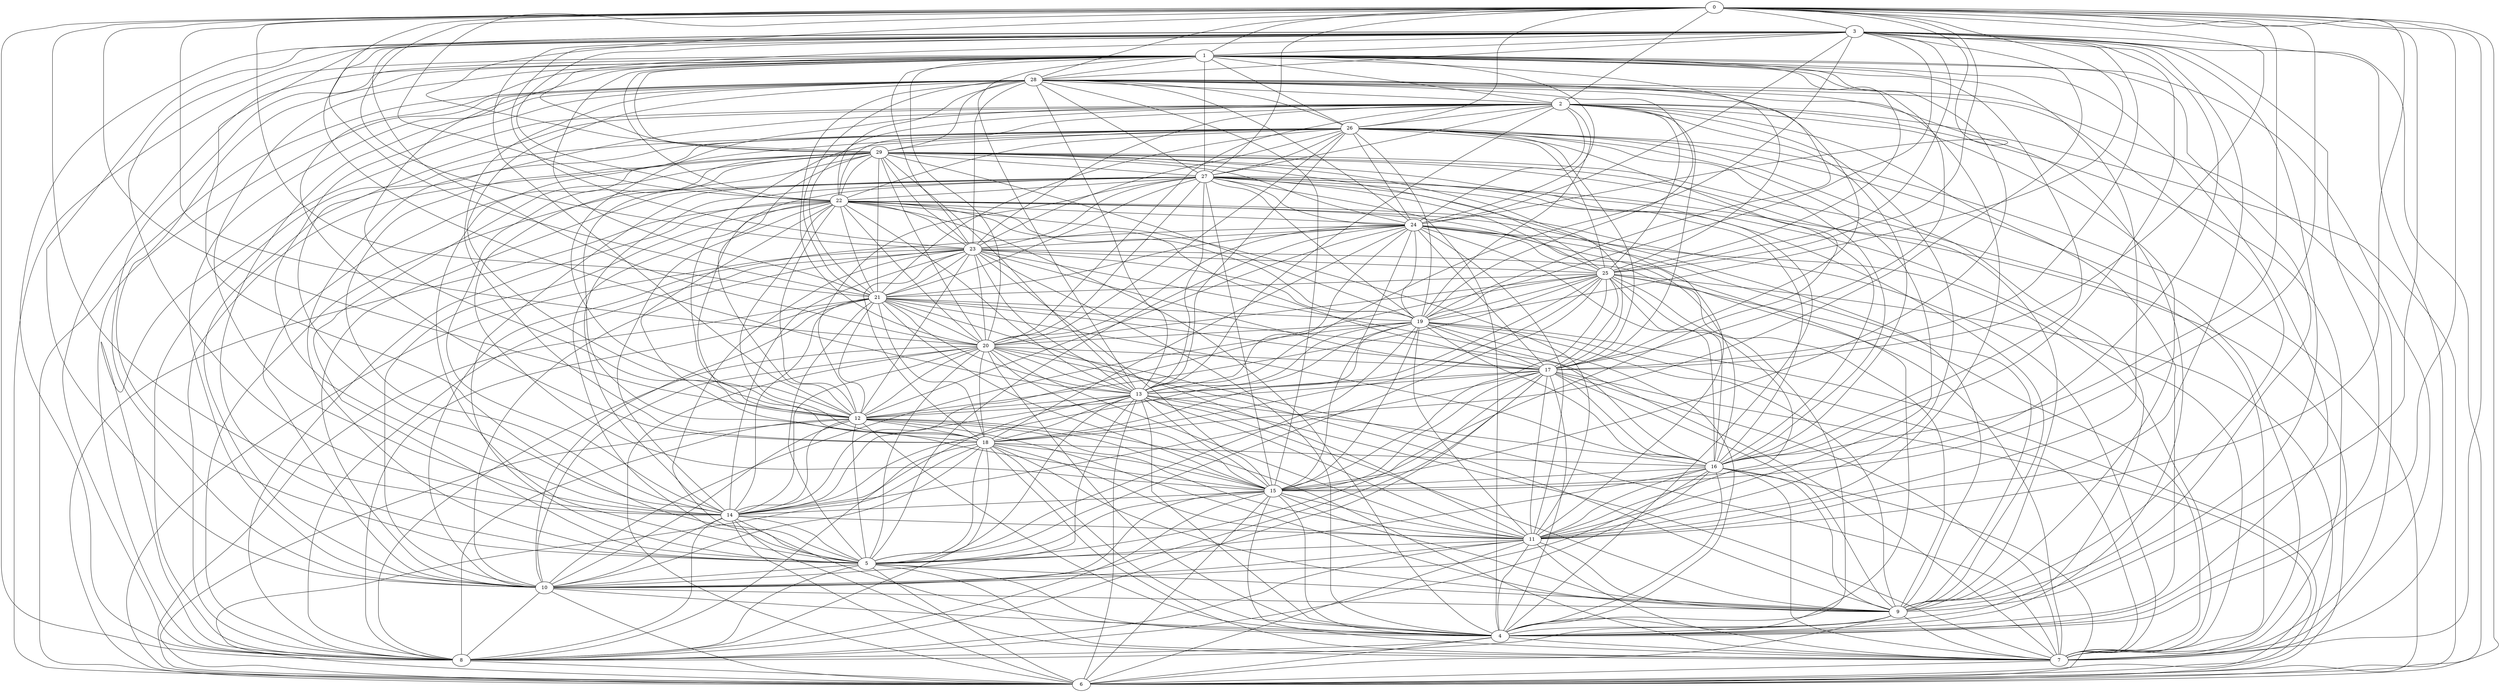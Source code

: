 strict graph G {
0;
1;
2;
3;
4;
5;
6;
7;
8;
9;
10;
11;
12;
13;
14;
15;
16;
17;
18;
19;
20;
21;
22;
23;
24;
25;
26;
27;
28;
29;
15 -- 26;
24 -- 4;
6 -- 16;
12 -- 26;
0 -- 19;
14 -- 11;
14 -- 21;
27 -- 18;
10 -- 3;
21 -- 11;
26 -- 25;
5 -- 21;
8 -- 12;
23 -- 7;
27 -- 14;
20 -- 24;
29 -- 19;
11 -- 25;
0 -- 6;
5 -- 13;
1 -- 7;
17 -- 8;
11 -- 15;
15 -- 7;
17 -- 24;
18 -- 7;
12 -- 15;
9 -- 25;
5 -- 10;
22 -- 3;
24 -- 26;
4 -- 3;
10 -- 6;
20 -- 11;
7 -- 24;
21 -- 19;
2 -- 26;
13 -- 1;
27 -- 2;
8 -- 15;
0 -- 28;
4 -- 10;
21 -- 3;
10 -- 24;
22 -- 28;
6 -- 22;
4 -- 6;
14 -- 19;
4 -- 1;
22 -- 9;
23 -- 10;
20 -- 4;
13 -- 12;
19 -- 28;
28 -- 18;
9 -- 11;
13 -- 22;
0 -- 29;
29 -- 13;
29 -- 27;
2 -- 8;
25 -- 3;
13 -- 27;
14 -- 26;
9 -- 8;
13 -- 4;
6 -- 19;
3 -- 12;
15 -- 1;
10 -- 9;
8 -- 28;
3 -- 14;
11 -- 26;
16 -- 25;
21 -- 22;
25 -- 1;
16 -- 5;
6 -- 25;
12 -- 25;
25 -- 27;
7 -- 26;
10 -- 18;
26 -- 16;
25 -- 14;
25 -- 18;
26 -- 8;
22 -- 26;
8 -- 0;
22 -- 16;
20 -- 5;
12 -- 21;
4 -- 14;
7 -- 17;
14 -- 18;
27 -- 7;
1 -- 24;
12 -- 4;
3 -- 20;
14 -- 2;
24 -- 27;
15 -- 5;
20 -- 13;
12 -- 29;
5 -- 8;
23 -- 29;
1 -- 19;
2 -- 1;
7 -- 11;
4 -- 28;
4 -- 27;
25 -- 2;
29 -- 3;
18 -- 20;
0 -- 27;
3 -- 9;
5 -- 24;
20 -- 1;
20 -- 28;
8 -- 6;
23 -- 25;
6 -- 11;
29 -- 9;
24 -- 16;
15 -- 4;
24 -- 28;
5 -- 4;
11 -- 4;
1 -- 17;
1 -- 14;
29 -- 24;
26 -- 28;
22 -- 15;
2 -- 9;
18 -- 23;
20 -- 17;
5 -- 26;
20 -- 15;
7 -- 16;
8 -- 20;
25 -- 24;
10 -- 11;
9 -- 19;
28 -- 3;
14 -- 13;
5 -- 3;
14 -- 22;
18 -- 29;
29 -- 28;
13 -- 7;
5 -- 18;
17 -- 12;
0 -- 4;
23 -- 3;
3 -- 16;
27 -- 21;
6 -- 2;
29 -- 21;
14 -- 17;
27 -- 9;
9 -- 7;
0 -- 16;
8 -- 29;
3 -- 13;
2 -- 12;
7 -- 22;
21 -- 2;
27 -- 8;
7 -- 2;
23 -- 28;
11 -- 2;
17 -- 19;
25 -- 15;
23 -- 22;
27 -- 12;
1 -- 28;
20 -- 23;
16 -- 11;
26 -- 0;
0 -- 23;
13 -- 23;
26 -- 21;
1 -- 0;
23 -- 27;
14 -- 23;
26 -- 27;
24 -- 3;
2 -- 0;
13 -- 6;
4 -- 8;
24 -- 0;
15 -- 14;
29 -- 14;
8 -- 21;
17 -- 23;
8 -- 18;
10 -- 27;
4 -- 26;
6 -- 21;
8 -- 14;
3 -- 15;
12 -- 5;
0 -- 15;
11 -- 13;
9 -- 5;
16 -- 17;
5 -- 27;
22 -- 24;
10 -- 20;
23 -- 16;
10 -- 13;
15 -- 9;
6 -- 1;
12 -- 1;
1 -- 21;
27 -- 20;
16 -- 15;
12 -- 0;
25 -- 20;
4 -- 22;
5 -- 7;
15 -- 27;
11 -- 19;
12 -- 23;
15 -- 17;
1 -- 8;
10 -- 17;
27 -- 11;
0 -- 7;
23 -- 15;
10 -- 28;
24 -- 23;
27 -- 28;
19 -- 2;
6 -- 23;
12 -- 18;
13 -- 0;
22 -- 17;
16 -- 27;
8 -- 16;
4 -- 7;
29 -- 1;
19 -- 16;
23 -- 2;
17 -- 25;
28 -- 25;
9 -- 16;
6 -- 27;
28 -- 15;
23 -- 4;
18 -- 6;
29 -- 7;
21 -- 10;
7 -- 3;
17 -- 3;
5 -- 28;
9 -- 0;
22 -- 5;
6 -- 20;
5 -- 23;
18 -- 22;
21 -- 24;
18 -- 24;
18 -- 13;
16 -- 13;
7 -- 21;
20 -- 21;
23 -- 1;
15 -- 21;
23 -- 26;
9 -- 6;
24 -- 15;
5 -- 29;
9 -- 18;
5 -- 1;
16 -- 10;
22 -- 8;
0 -- 21;
12 -- 22;
29 -- 22;
10 -- 22;
17 -- 13;
27 -- 19;
18 -- 1;
26 -- 20;
19 -- 25;
10 -- 19;
10 -- 14;
26 -- 29;
12 -- 20;
18 -- 3;
16 -- 1;
20 -- 29;
25 -- 0;
12 -- 9;
8 -- 23;
0 -- 17;
21 -- 16;
28 -- 2;
2 -- 16;
28 -- 7;
14 -- 7;
29 -- 25;
4 -- 18;
4 -- 16;
12 -- 10;
14 -- 20;
27 -- 22;
22 -- 2;
18 -- 16;
19 -- 7;
15 -- 18;
6 -- 28;
25 -- 5;
26 -- 19;
11 -- 28;
13 -- 19;
8 -- 13;
19 -- 23;
25 -- 7;
11 -- 5;
17 -- 2;
2 -- 4;
28 -- 21;
0 -- 14;
0 -- 3;
19 -- 22;
6 -- 26;
8 -- 3;
25 -- 21;
28 -- 9;
8 -- 11;
17 -- 29;
22 -- 11;
15 -- 10;
19 -- 4;
25 -- 13;
21 -- 23;
15 -- 6;
18 -- 19;
29 -- 4;
21 -- 13;
3 -- 19;
29 -- 16;
24 -- 13;
9 -- 13;
12 -- 7;
1 -- 10;
11 -- 0;
27 -- 1;
22 -- 1;
12 -- 28;
11 -- 12;
9 -- 24;
10 -- 8;
14 -- 28;
17 -- 26;
5 -- 17;
22 -- 0;
2 -- 20;
11 -- 18;
7 -- 6;
19 -- 24;
14 -- 6;
24 -- 12;
3 -- 1;
9 -- 4;
6 -- 12;
19 -- 5;
13 -- 2;
2 -- 5;
11 -- 1;
3 -- 6;
28 -- 17;
1 -- 26;
13 -- 26;
17 -- 21;
4 -- 25;
14 -- 12;
15 -- 13;
5 -- 14;
11 -- 24;
24 -- 2;
29 -- 15;
17 -- 4;
11 -- 3;
6 -- 5;
26 -- 10;
20 -- 9;
17 -- 9;
19 -- 15;
13 -- 28;
9 -- 1;
17 -- 11;
19 -- 20;
17 -- 6;
22 -- 20;
0 -- 20;
18 -- 21;
20 -- 7;
10 -- 29;
}
